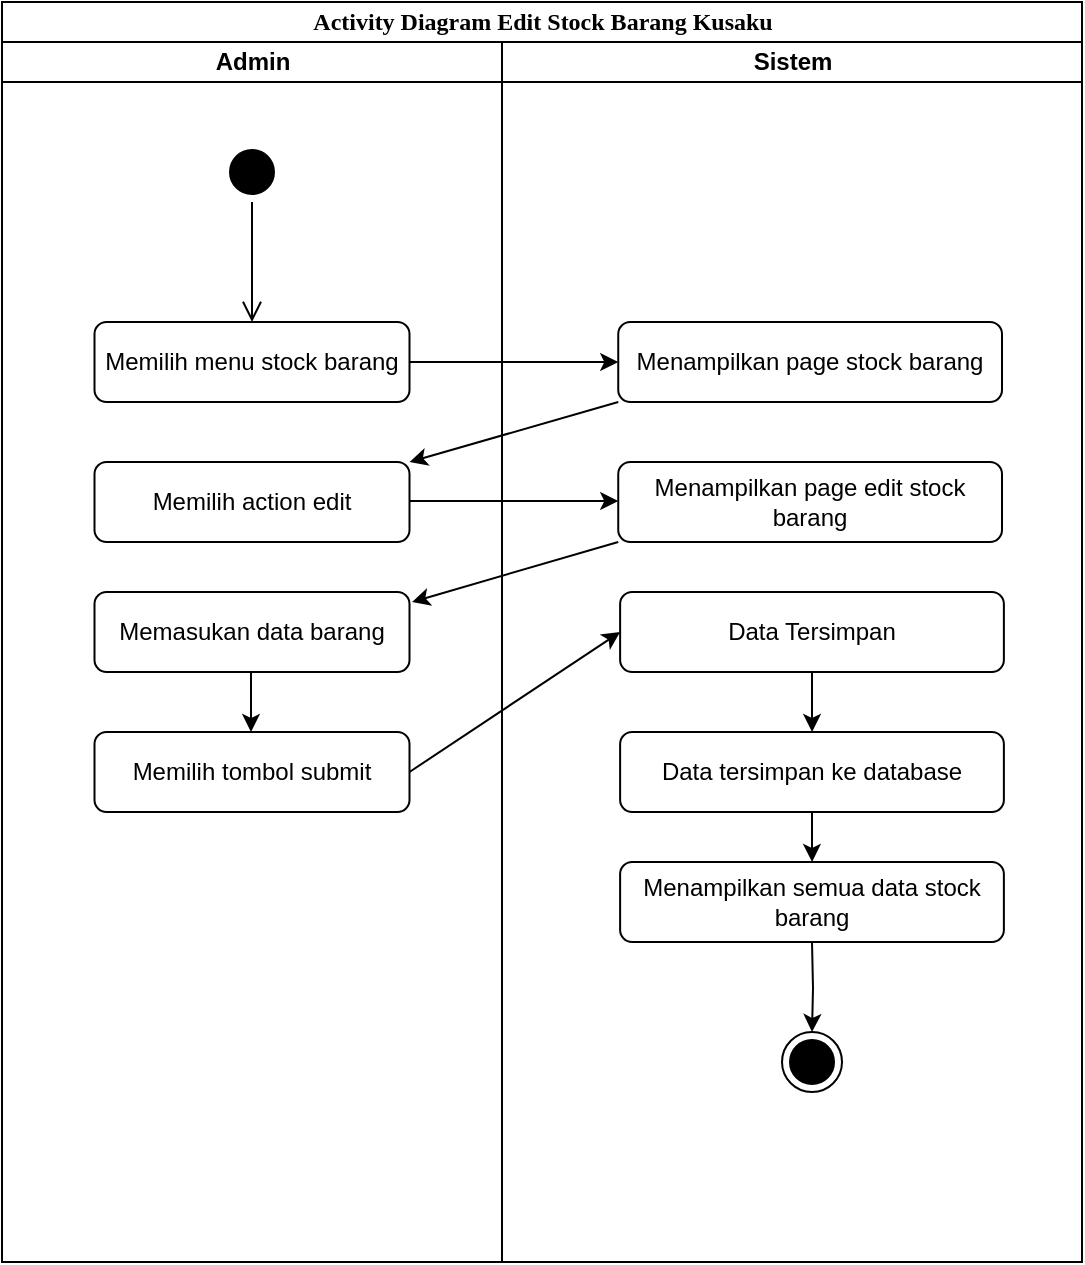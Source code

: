 <mxfile version="15.5.8" type="device"><diagram id="0N2W3_-szfIfBNyiy3tb" name="Page-1"><mxGraphModel dx="1310" dy="727" grid="1" gridSize="10" guides="1" tooltips="1" connect="1" arrows="1" fold="1" page="1" pageScale="1" pageWidth="850" pageHeight="1100" math="0" shadow="0"><root><mxCell id="0"/><mxCell id="1" parent="0"/><mxCell id="ewonvVPj_XISHaatm-V8-1" value="Activity Diagram Edit Stock Barang Kusaku" style="swimlane;html=1;childLayout=stackLayout;startSize=20;rounded=0;shadow=0;comic=0;labelBackgroundColor=none;strokeWidth=1;fontFamily=Verdana;fontSize=12;align=center;" parent="1" vertex="1"><mxGeometry x="170" y="200" width="540" height="630" as="geometry"/></mxCell><mxCell id="ewonvVPj_XISHaatm-V8-2" value="Admin" style="swimlane;html=1;startSize=20;" parent="ewonvVPj_XISHaatm-V8-1" vertex="1"><mxGeometry y="20" width="250" height="610" as="geometry"/></mxCell><mxCell id="ewonvVPj_XISHaatm-V8-3" value="" style="ellipse;html=1;shape=startState;fillColor=#000000;strokeColor=#030000;" parent="ewonvVPj_XISHaatm-V8-2" vertex="1"><mxGeometry x="110" y="50" width="30" height="30" as="geometry"/></mxCell><mxCell id="ewonvVPj_XISHaatm-V8-4" value="" style="edgeStyle=orthogonalEdgeStyle;html=1;verticalAlign=bottom;endArrow=open;endSize=8;strokeColor=#030000;rounded=0;" parent="ewonvVPj_XISHaatm-V8-2" source="ewonvVPj_XISHaatm-V8-3" edge="1"><mxGeometry relative="1" as="geometry"><mxPoint x="125" y="140" as="targetPoint"/></mxGeometry></mxCell><mxCell id="ewonvVPj_XISHaatm-V8-5" value="Memilih menu stock barang" style="rounded=1;whiteSpace=wrap;html=1;" parent="ewonvVPj_XISHaatm-V8-2" vertex="1"><mxGeometry x="46.25" y="140" width="157.5" height="40" as="geometry"/></mxCell><mxCell id="ewonvVPj_XISHaatm-V8-50" value="Memilih action edit" style="rounded=1;whiteSpace=wrap;html=1;" parent="ewonvVPj_XISHaatm-V8-2" vertex="1"><mxGeometry x="46.25" y="210" width="157.5" height="40" as="geometry"/></mxCell><mxCell id="ewonvVPj_XISHaatm-V8-56" value="Memasukan data barang" style="rounded=1;whiteSpace=wrap;html=1;" parent="ewonvVPj_XISHaatm-V8-2" vertex="1"><mxGeometry x="46.25" y="275" width="157.5" height="40" as="geometry"/></mxCell><mxCell id="ewonvVPj_XISHaatm-V8-57" value="Memilih tombol submit" style="rounded=1;whiteSpace=wrap;html=1;" parent="ewonvVPj_XISHaatm-V8-2" vertex="1"><mxGeometry x="46.25" y="345" width="157.5" height="40" as="geometry"/></mxCell><mxCell id="ewonvVPj_XISHaatm-V8-60" style="edgeStyle=orthogonalEdgeStyle;rounded=0;orthogonalLoop=1;jettySize=auto;html=1;exitX=1;exitY=0.5;exitDx=0;exitDy=0;entryX=0;entryY=0.5;entryDx=0;entryDy=0;" parent="ewonvVPj_XISHaatm-V8-2" edge="1"><mxGeometry relative="1" as="geometry"><mxPoint x="203.75" y="229.5" as="sourcePoint"/><mxPoint x="308.12" y="229.5" as="targetPoint"/></mxGeometry></mxCell><mxCell id="ewonvVPj_XISHaatm-V8-62" style="edgeStyle=orthogonalEdgeStyle;rounded=0;orthogonalLoop=1;jettySize=auto;html=1;exitX=0.5;exitY=1;exitDx=0;exitDy=0;entryX=0.5;entryY=0;entryDx=0;entryDy=0;" parent="ewonvVPj_XISHaatm-V8-2" edge="1"><mxGeometry relative="1" as="geometry"><mxPoint x="124.5" y="315" as="sourcePoint"/><mxPoint x="124.5" y="345" as="targetPoint"/></mxGeometry></mxCell><mxCell id="ewonvVPj_XISHaatm-V8-7" value="Sistem" style="swimlane;html=1;startSize=20;" parent="ewonvVPj_XISHaatm-V8-1" vertex="1"><mxGeometry x="250" y="20" width="290" height="610" as="geometry"/></mxCell><mxCell id="ewonvVPj_XISHaatm-V8-9" value="Menampilkan page stock barang" style="rounded=1;whiteSpace=wrap;html=1;" parent="ewonvVPj_XISHaatm-V8-7" vertex="1"><mxGeometry x="58.12" y="140" width="191.88" height="40" as="geometry"/></mxCell><mxCell id="ewonvVPj_XISHaatm-V8-23" value="Menampilkan page edit stock barang" style="rounded=1;whiteSpace=wrap;html=1;" parent="ewonvVPj_XISHaatm-V8-7" vertex="1"><mxGeometry x="58.12" y="210" width="191.88" height="40" as="geometry"/></mxCell><mxCell id="ewonvVPj_XISHaatm-V8-20" style="edgeStyle=orthogonalEdgeStyle;rounded=0;orthogonalLoop=1;jettySize=auto;html=1;strokeColor=#030000;" parent="ewonvVPj_XISHaatm-V8-7" target="ewonvVPj_XISHaatm-V8-21" edge="1"><mxGeometry relative="1" as="geometry"><mxPoint x="155.005" y="510" as="targetPoint"/><mxPoint x="155.005" y="450" as="sourcePoint"/></mxGeometry></mxCell><mxCell id="ewonvVPj_XISHaatm-V8-21" value="" style="ellipse;html=1;shape=endState;fillColor=#000000;strokeColor=#030000;" parent="ewonvVPj_XISHaatm-V8-7" vertex="1"><mxGeometry x="140.005" y="495" width="30" height="30" as="geometry"/></mxCell><mxCell id="ewonvVPj_XISHaatm-V8-48" style="edgeStyle=orthogonalEdgeStyle;rounded=0;orthogonalLoop=1;jettySize=auto;html=1;exitX=0.5;exitY=1;exitDx=0;exitDy=0;" parent="ewonvVPj_XISHaatm-V8-7" source="ewonvVPj_XISHaatm-V8-44" target="ewonvVPj_XISHaatm-V8-45" edge="1"><mxGeometry relative="1" as="geometry"/></mxCell><mxCell id="ewonvVPj_XISHaatm-V8-44" value="Data Tersimpan" style="rounded=1;whiteSpace=wrap;html=1;" parent="ewonvVPj_XISHaatm-V8-7" vertex="1"><mxGeometry x="59.06" y="275" width="191.88" height="40" as="geometry"/></mxCell><mxCell id="ewonvVPj_XISHaatm-V8-49" style="edgeStyle=orthogonalEdgeStyle;rounded=0;orthogonalLoop=1;jettySize=auto;html=1;exitX=0.5;exitY=1;exitDx=0;exitDy=0;" parent="ewonvVPj_XISHaatm-V8-7" source="ewonvVPj_XISHaatm-V8-45" target="ewonvVPj_XISHaatm-V8-46" edge="1"><mxGeometry relative="1" as="geometry"/></mxCell><mxCell id="ewonvVPj_XISHaatm-V8-45" value="Data tersimpan ke database" style="rounded=1;whiteSpace=wrap;html=1;" parent="ewonvVPj_XISHaatm-V8-7" vertex="1"><mxGeometry x="59.06" y="345" width="191.88" height="40" as="geometry"/></mxCell><mxCell id="ewonvVPj_XISHaatm-V8-46" value="Menampilkan semua data stock barang" style="rounded=1;whiteSpace=wrap;html=1;" parent="ewonvVPj_XISHaatm-V8-7" vertex="1"><mxGeometry x="59.06" y="410" width="191.88" height="40" as="geometry"/></mxCell><mxCell id="ewonvVPj_XISHaatm-V8-61" value="" style="endArrow=classic;html=1;rounded=0;exitX=0;exitY=1;exitDx=0;exitDy=0;" parent="ewonvVPj_XISHaatm-V8-7" source="ewonvVPj_XISHaatm-V8-23" edge="1"><mxGeometry width="50" height="50" relative="1" as="geometry"><mxPoint x="59.06" y="310" as="sourcePoint"/><mxPoint x="-45" y="280" as="targetPoint"/></mxGeometry></mxCell><mxCell id="ewonvVPj_XISHaatm-V8-18" style="edgeStyle=orthogonalEdgeStyle;rounded=0;orthogonalLoop=1;jettySize=auto;html=1;exitX=1;exitY=0.5;exitDx=0;exitDy=0;entryX=0;entryY=0.5;entryDx=0;entryDy=0;" parent="ewonvVPj_XISHaatm-V8-1" source="ewonvVPj_XISHaatm-V8-5" target="ewonvVPj_XISHaatm-V8-9" edge="1"><mxGeometry relative="1" as="geometry"/></mxCell><mxCell id="ewonvVPj_XISHaatm-V8-59" value="" style="endArrow=classic;html=1;rounded=0;exitX=0;exitY=1;exitDx=0;exitDy=0;entryX=1;entryY=0;entryDx=0;entryDy=0;" parent="ewonvVPj_XISHaatm-V8-1" source="ewonvVPj_XISHaatm-V8-9" target="ewonvVPj_XISHaatm-V8-50" edge="1"><mxGeometry width="50" height="50" relative="1" as="geometry"><mxPoint x="210" y="360" as="sourcePoint"/><mxPoint x="260" y="310" as="targetPoint"/></mxGeometry></mxCell><mxCell id="3x1nq6lTYO4Fqt4I_Uri-3" value="" style="endArrow=classic;html=1;rounded=0;exitX=1;exitY=0.5;exitDx=0;exitDy=0;entryX=0;entryY=0.5;entryDx=0;entryDy=0;" parent="ewonvVPj_XISHaatm-V8-1" source="ewonvVPj_XISHaatm-V8-57" target="ewonvVPj_XISHaatm-V8-44" edge="1"><mxGeometry width="50" height="50" relative="1" as="geometry"><mxPoint x="333.12" y="350" as="sourcePoint"/><mxPoint x="230" y="380" as="targetPoint"/></mxGeometry></mxCell></root></mxGraphModel></diagram></mxfile>